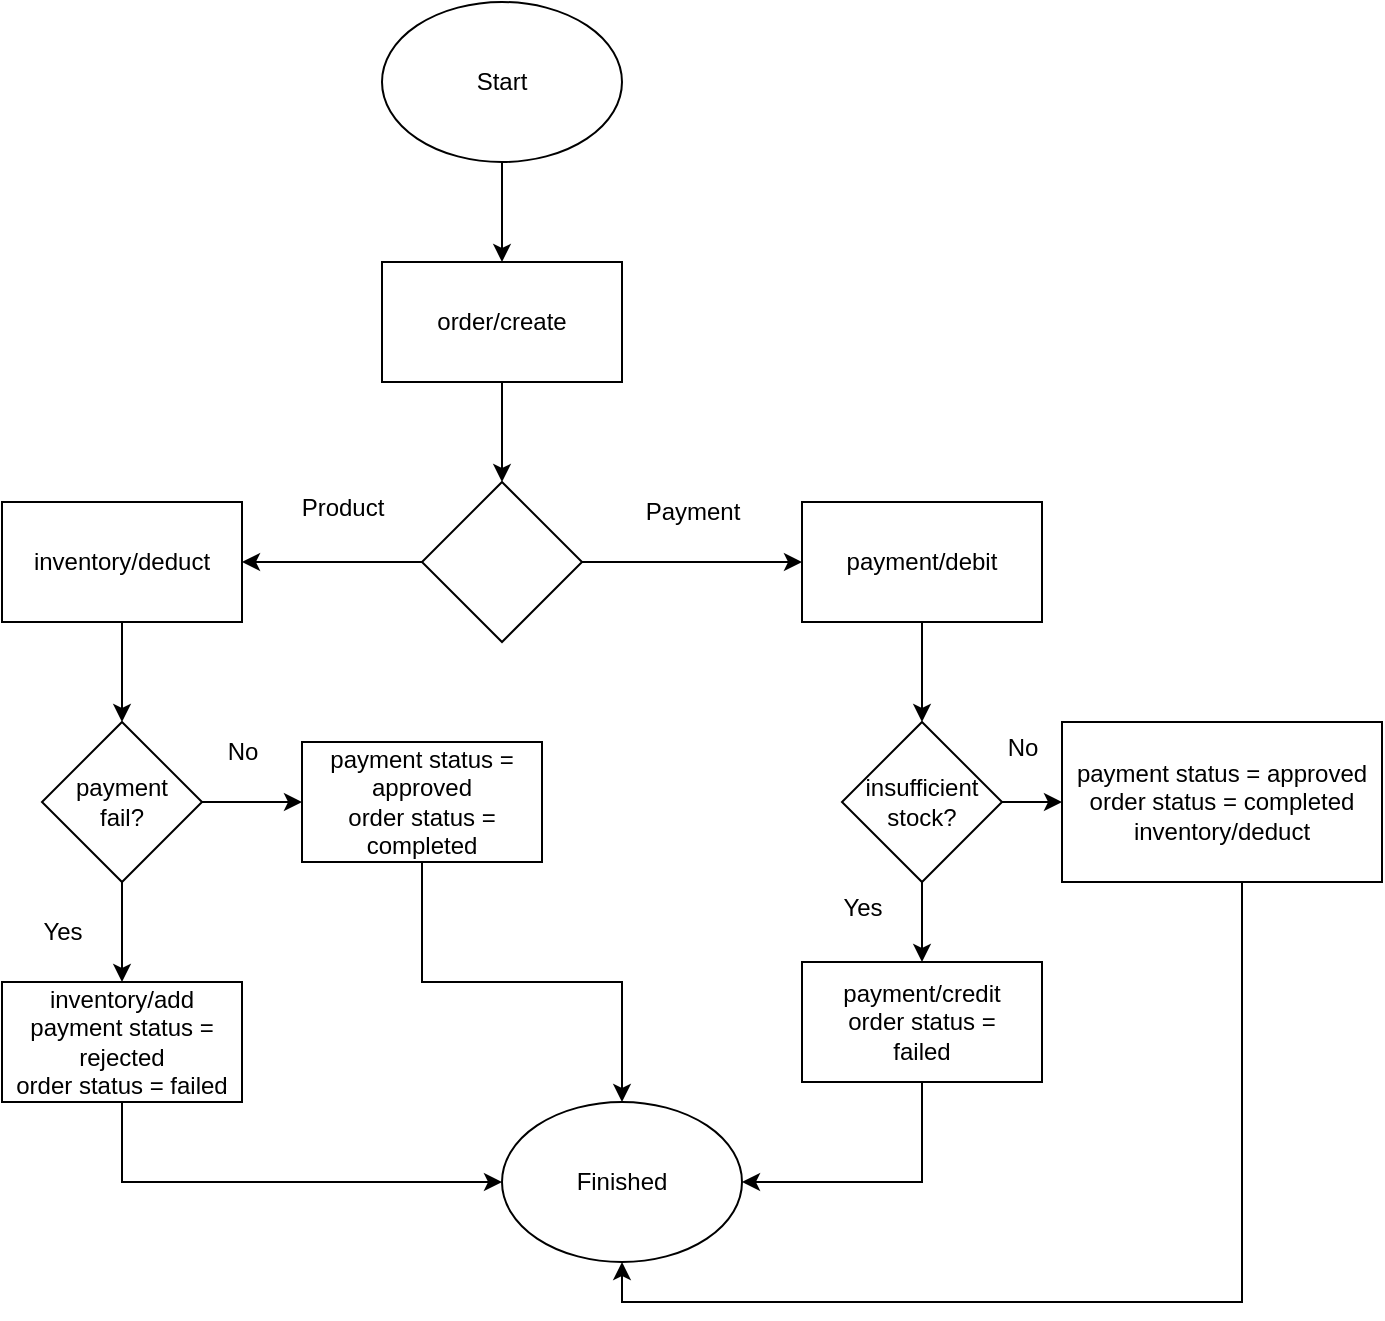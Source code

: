 <mxfile version="24.6.4" type="device" pages="3">
  <diagram name="Page-1" id="2HvOWx5k1FqLX7onf2Wl">
    <mxGraphModel dx="880" dy="470" grid="1" gridSize="10" guides="1" tooltips="1" connect="1" arrows="1" fold="1" page="1" pageScale="1" pageWidth="850" pageHeight="1100" math="0" shadow="0">
      <root>
        <mxCell id="0" />
        <mxCell id="1" parent="0" />
        <mxCell id="cPaY4lfMDlKYtE7_idHF-12" style="edgeStyle=orthogonalEdgeStyle;rounded=0;orthogonalLoop=1;jettySize=auto;html=1;" parent="1" source="cPaY4lfMDlKYtE7_idHF-1" target="cPaY4lfMDlKYtE7_idHF-4" edge="1">
          <mxGeometry relative="1" as="geometry" />
        </mxCell>
        <mxCell id="cPaY4lfMDlKYtE7_idHF-1" value="&lt;div&gt;order/create&lt;/div&gt;" style="rounded=0;whiteSpace=wrap;html=1;" parent="1" vertex="1">
          <mxGeometry x="330" y="170" width="120" height="60" as="geometry" />
        </mxCell>
        <mxCell id="cPaY4lfMDlKYtE7_idHF-11" style="edgeStyle=orthogonalEdgeStyle;rounded=0;orthogonalLoop=1;jettySize=auto;html=1;" parent="1" source="cPaY4lfMDlKYtE7_idHF-2" target="cPaY4lfMDlKYtE7_idHF-1" edge="1">
          <mxGeometry relative="1" as="geometry" />
        </mxCell>
        <mxCell id="cPaY4lfMDlKYtE7_idHF-2" value="Start" style="ellipse;whiteSpace=wrap;html=1;" parent="1" vertex="1">
          <mxGeometry x="330" y="40" width="120" height="80" as="geometry" />
        </mxCell>
        <mxCell id="cPaY4lfMDlKYtE7_idHF-6" style="edgeStyle=orthogonalEdgeStyle;rounded=0;orthogonalLoop=1;jettySize=auto;html=1;entryX=0;entryY=0.5;entryDx=0;entryDy=0;" parent="1" source="cPaY4lfMDlKYtE7_idHF-4" target="cPaY4lfMDlKYtE7_idHF-5" edge="1">
          <mxGeometry relative="1" as="geometry" />
        </mxCell>
        <mxCell id="cPaY4lfMDlKYtE7_idHF-9" style="edgeStyle=orthogonalEdgeStyle;rounded=0;orthogonalLoop=1;jettySize=auto;html=1;" parent="1" source="cPaY4lfMDlKYtE7_idHF-4" target="cPaY4lfMDlKYtE7_idHF-8" edge="1">
          <mxGeometry relative="1" as="geometry" />
        </mxCell>
        <mxCell id="cPaY4lfMDlKYtE7_idHF-4" value="" style="rhombus;whiteSpace=wrap;html=1;" parent="1" vertex="1">
          <mxGeometry x="350" y="280" width="80" height="80" as="geometry" />
        </mxCell>
        <mxCell id="cPaY4lfMDlKYtE7_idHF-19" style="edgeStyle=orthogonalEdgeStyle;rounded=0;orthogonalLoop=1;jettySize=auto;html=1;" parent="1" source="cPaY4lfMDlKYtE7_idHF-5" target="cPaY4lfMDlKYtE7_idHF-18" edge="1">
          <mxGeometry relative="1" as="geometry" />
        </mxCell>
        <mxCell id="cPaY4lfMDlKYtE7_idHF-5" value="payment/debit" style="rounded=0;whiteSpace=wrap;html=1;" parent="1" vertex="1">
          <mxGeometry x="540" y="290" width="120" height="60" as="geometry" />
        </mxCell>
        <mxCell id="cPaY4lfMDlKYtE7_idHF-7" value="Payment" style="text;html=1;align=center;verticalAlign=middle;resizable=0;points=[];autosize=1;strokeColor=none;fillColor=none;" parent="1" vertex="1">
          <mxGeometry x="450" y="280" width="70" height="30" as="geometry" />
        </mxCell>
        <mxCell id="cPaY4lfMDlKYtE7_idHF-15" style="edgeStyle=orthogonalEdgeStyle;rounded=0;orthogonalLoop=1;jettySize=auto;html=1;" parent="1" source="cPaY4lfMDlKYtE7_idHF-8" target="cPaY4lfMDlKYtE7_idHF-14" edge="1">
          <mxGeometry relative="1" as="geometry" />
        </mxCell>
        <mxCell id="cPaY4lfMDlKYtE7_idHF-8" value="inventory/deduct" style="rounded=0;whiteSpace=wrap;html=1;" parent="1" vertex="1">
          <mxGeometry x="140" y="290" width="120" height="60" as="geometry" />
        </mxCell>
        <mxCell id="cPaY4lfMDlKYtE7_idHF-10" value="Product" style="text;html=1;align=center;verticalAlign=middle;resizable=0;points=[];autosize=1;strokeColor=none;fillColor=none;" parent="1" vertex="1">
          <mxGeometry x="275" y="278" width="70" height="30" as="geometry" />
        </mxCell>
        <mxCell id="cPaY4lfMDlKYtE7_idHF-17" style="edgeStyle=orthogonalEdgeStyle;rounded=0;orthogonalLoop=1;jettySize=auto;html=1;" parent="1" source="cPaY4lfMDlKYtE7_idHF-14" target="cPaY4lfMDlKYtE7_idHF-16" edge="1">
          <mxGeometry relative="1" as="geometry" />
        </mxCell>
        <mxCell id="cPaY4lfMDlKYtE7_idHF-21" style="edgeStyle=orthogonalEdgeStyle;rounded=0;orthogonalLoop=1;jettySize=auto;html=1;" parent="1" source="cPaY4lfMDlKYtE7_idHF-14" target="cPaY4lfMDlKYtE7_idHF-20" edge="1">
          <mxGeometry relative="1" as="geometry" />
        </mxCell>
        <mxCell id="cPaY4lfMDlKYtE7_idHF-14" value="&lt;div&gt;payment&lt;/div&gt;&lt;div&gt;fail?&lt;br&gt;&lt;/div&gt;" style="rhombus;whiteSpace=wrap;html=1;" parent="1" vertex="1">
          <mxGeometry x="160" y="400" width="80" height="80" as="geometry" />
        </mxCell>
        <mxCell id="cPaY4lfMDlKYtE7_idHF-29" style="edgeStyle=orthogonalEdgeStyle;rounded=0;orthogonalLoop=1;jettySize=auto;html=1;entryX=0;entryY=0.5;entryDx=0;entryDy=0;" parent="1" source="cPaY4lfMDlKYtE7_idHF-16" target="cPaY4lfMDlKYtE7_idHF-22" edge="1">
          <mxGeometry relative="1" as="geometry">
            <Array as="points">
              <mxPoint x="200" y="630" />
            </Array>
          </mxGeometry>
        </mxCell>
        <mxCell id="cPaY4lfMDlKYtE7_idHF-16" value="&lt;div&gt;inventory/add&lt;/div&gt;&lt;div&gt;payment status = rejected&lt;/div&gt;order status = failed" style="rounded=0;whiteSpace=wrap;html=1;" parent="1" vertex="1">
          <mxGeometry x="140" y="530" width="120" height="60" as="geometry" />
        </mxCell>
        <mxCell id="cPaY4lfMDlKYtE7_idHF-26" style="edgeStyle=orthogonalEdgeStyle;rounded=0;orthogonalLoop=1;jettySize=auto;html=1;" parent="1" source="cPaY4lfMDlKYtE7_idHF-18" target="cPaY4lfMDlKYtE7_idHF-25" edge="1">
          <mxGeometry relative="1" as="geometry" />
        </mxCell>
        <mxCell id="cPaY4lfMDlKYtE7_idHF-27" style="edgeStyle=orthogonalEdgeStyle;rounded=0;orthogonalLoop=1;jettySize=auto;html=1;" parent="1" source="cPaY4lfMDlKYtE7_idHF-18" target="cPaY4lfMDlKYtE7_idHF-23" edge="1">
          <mxGeometry relative="1" as="geometry" />
        </mxCell>
        <mxCell id="cPaY4lfMDlKYtE7_idHF-18" value="&lt;div&gt;insufficient&lt;/div&gt;&lt;div&gt;stock?&lt;br&gt;&lt;/div&gt;" style="rhombus;whiteSpace=wrap;html=1;" parent="1" vertex="1">
          <mxGeometry x="560" y="400" width="80" height="80" as="geometry" />
        </mxCell>
        <mxCell id="cPaY4lfMDlKYtE7_idHF-30" style="edgeStyle=orthogonalEdgeStyle;rounded=0;orthogonalLoop=1;jettySize=auto;html=1;" parent="1" source="cPaY4lfMDlKYtE7_idHF-20" target="cPaY4lfMDlKYtE7_idHF-22" edge="1">
          <mxGeometry relative="1" as="geometry" />
        </mxCell>
        <mxCell id="cPaY4lfMDlKYtE7_idHF-20" value="&lt;div&gt;payment status = approved&lt;/div&gt;&lt;div&gt;order status = completed&lt;br&gt;&lt;/div&gt;" style="rounded=0;whiteSpace=wrap;html=1;" parent="1" vertex="1">
          <mxGeometry x="290" y="410" width="120" height="60" as="geometry" />
        </mxCell>
        <mxCell id="cPaY4lfMDlKYtE7_idHF-22" value="Finished" style="ellipse;whiteSpace=wrap;html=1;" parent="1" vertex="1">
          <mxGeometry x="390" y="590" width="120" height="80" as="geometry" />
        </mxCell>
        <mxCell id="cPaY4lfMDlKYtE7_idHF-28" style="edgeStyle=orthogonalEdgeStyle;rounded=0;orthogonalLoop=1;jettySize=auto;html=1;entryX=1;entryY=0.5;entryDx=0;entryDy=0;" parent="1" source="cPaY4lfMDlKYtE7_idHF-23" target="cPaY4lfMDlKYtE7_idHF-22" edge="1">
          <mxGeometry relative="1" as="geometry">
            <Array as="points">
              <mxPoint x="600" y="630" />
            </Array>
          </mxGeometry>
        </mxCell>
        <mxCell id="cPaY4lfMDlKYtE7_idHF-23" value="&lt;div&gt;payment/credit&lt;/div&gt;&lt;div&gt;order status = &lt;br&gt;&lt;/div&gt;failed" style="rounded=0;whiteSpace=wrap;html=1;" parent="1" vertex="1">
          <mxGeometry x="540" y="520" width="120" height="60" as="geometry" />
        </mxCell>
        <mxCell id="cPaY4lfMDlKYtE7_idHF-31" style="edgeStyle=orthogonalEdgeStyle;rounded=0;orthogonalLoop=1;jettySize=auto;html=1;entryX=0.5;entryY=1;entryDx=0;entryDy=0;" parent="1" source="cPaY4lfMDlKYtE7_idHF-25" target="cPaY4lfMDlKYtE7_idHF-22" edge="1">
          <mxGeometry relative="1" as="geometry">
            <Array as="points">
              <mxPoint x="760" y="690" />
              <mxPoint x="450" y="690" />
            </Array>
          </mxGeometry>
        </mxCell>
        <mxCell id="cPaY4lfMDlKYtE7_idHF-25" value="&lt;div&gt;payment status = approved&lt;/div&gt;&lt;div&gt;order status = completed&lt;/div&gt;&lt;div&gt;inventory/deduct&lt;br&gt;&lt;/div&gt;" style="rounded=0;whiteSpace=wrap;html=1;" parent="1" vertex="1">
          <mxGeometry x="670" y="400" width="160" height="80" as="geometry" />
        </mxCell>
        <mxCell id="cPaY4lfMDlKYtE7_idHF-32" value="No" style="text;html=1;align=center;verticalAlign=middle;resizable=0;points=[];autosize=1;strokeColor=none;fillColor=none;" parent="1" vertex="1">
          <mxGeometry x="240" y="400" width="40" height="30" as="geometry" />
        </mxCell>
        <mxCell id="cPaY4lfMDlKYtE7_idHF-33" value="Yes" style="text;html=1;align=center;verticalAlign=middle;resizable=0;points=[];autosize=1;strokeColor=none;fillColor=none;" parent="1" vertex="1">
          <mxGeometry x="150" y="490" width="40" height="30" as="geometry" />
        </mxCell>
        <mxCell id="cPaY4lfMDlKYtE7_idHF-34" value="No" style="text;html=1;align=center;verticalAlign=middle;resizable=0;points=[];autosize=1;strokeColor=none;fillColor=none;" parent="1" vertex="1">
          <mxGeometry x="630" y="398" width="40" height="30" as="geometry" />
        </mxCell>
        <mxCell id="cPaY4lfMDlKYtE7_idHF-35" value="Yes" style="text;html=1;align=center;verticalAlign=middle;resizable=0;points=[];autosize=1;strokeColor=none;fillColor=none;" parent="1" vertex="1">
          <mxGeometry x="550" y="478" width="40" height="30" as="geometry" />
        </mxCell>
      </root>
    </mxGraphModel>
  </diagram>
  <diagram id="SPzQsFFuXjtnRW4H61lM" name="Page-2">
    <mxGraphModel dx="765" dy="409" grid="1" gridSize="10" guides="1" tooltips="1" connect="1" arrows="1" fold="1" page="1" pageScale="1" pageWidth="850" pageHeight="1100" math="0" shadow="0">
      <root>
        <mxCell id="0" />
        <mxCell id="1" parent="0" />
        <mxCell id="rKN08obI6m8bwPPM7HaK-2" value="" style="rounded=0;whiteSpace=wrap;html=1;fillColor=none;" vertex="1" parent="1">
          <mxGeometry x="440" y="55" width="390" height="515" as="geometry" />
        </mxCell>
        <mxCell id="fNIOxF6P7bU3JcEo_sOE-8" value="" style="rounded=0;whiteSpace=wrap;html=1;fillColor=none;" vertex="1" parent="1">
          <mxGeometry x="10" y="170" width="290" height="100" as="geometry" />
        </mxCell>
        <mxCell id="fNIOxF6P7bU3JcEo_sOE-19" value="" style="rounded=0;whiteSpace=wrap;html=1;fillColor=none;" vertex="1" parent="1">
          <mxGeometry x="10" y="280" width="370" height="320" as="geometry" />
        </mxCell>
        <mxCell id="fNIOxF6P7bU3JcEo_sOE-12" style="edgeStyle=orthogonalEdgeStyle;rounded=0;orthogonalLoop=1;jettySize=auto;html=1;" edge="1" parent="1" source="mvwDoE5vwkyyaVweeVPd-1" target="mvwDoE5vwkyyaVweeVPd-2">
          <mxGeometry relative="1" as="geometry" />
        </mxCell>
        <mxCell id="mvwDoE5vwkyyaVweeVPd-1" value="Start" style="ellipse;whiteSpace=wrap;html=1;" vertex="1" parent="1">
          <mxGeometry x="60" y="70" width="120" height="80" as="geometry" />
        </mxCell>
        <mxCell id="fNIOxF6P7bU3JcEo_sOE-13" style="edgeStyle=orthogonalEdgeStyle;rounded=0;orthogonalLoop=1;jettySize=auto;html=1;" edge="1" parent="1" source="mvwDoE5vwkyyaVweeVPd-2" target="fNIOxF6P7bU3JcEo_sOE-1">
          <mxGeometry relative="1" as="geometry" />
        </mxCell>
        <mxCell id="fNIOxF6P7bU3JcEo_sOE-14" style="edgeStyle=orthogonalEdgeStyle;rounded=0;orthogonalLoop=1;jettySize=auto;html=1;" edge="1" parent="1" source="fNIOxF6P7bU3JcEo_sOE-1" target="fNIOxF6P7bU3JcEo_sOE-4">
          <mxGeometry relative="1" as="geometry" />
        </mxCell>
        <mxCell id="fNIOxF6P7bU3JcEo_sOE-15" style="edgeStyle=orthogonalEdgeStyle;rounded=0;orthogonalLoop=1;jettySize=auto;html=1;" edge="1" parent="1" source="fNIOxF6P7bU3JcEo_sOE-1" target="fNIOxF6P7bU3JcEo_sOE-3">
          <mxGeometry relative="1" as="geometry" />
        </mxCell>
        <mxCell id="fNIOxF6P7bU3JcEo_sOE-1" value="&lt;div&gt;Ordered Item Qty &amp;gt;&lt;/div&gt;&lt;div&gt;Product Stock&lt;br&gt;&lt;/div&gt;" style="rhombus;whiteSpace=wrap;html=1;" vertex="1" parent="1">
          <mxGeometry x="40" y="300" width="160" height="90" as="geometry" />
        </mxCell>
        <mxCell id="fNIOxF6P7bU3JcEo_sOE-22" style="edgeStyle=orthogonalEdgeStyle;rounded=0;orthogonalLoop=1;jettySize=auto;html=1;entryX=0;entryY=0.5;entryDx=0;entryDy=0;" edge="1" parent="1" source="fNIOxF6P7bU3JcEo_sOE-2" target="fNIOxF6P7bU3JcEo_sOE-5">
          <mxGeometry relative="1" as="geometry" />
        </mxCell>
        <mxCell id="fNIOxF6P7bU3JcEo_sOE-2" value="Set ordered product status = OK" style="rounded=0;whiteSpace=wrap;html=1;" vertex="1" parent="1">
          <mxGeometry x="60" y="520" width="120" height="60" as="geometry" />
        </mxCell>
        <mxCell id="fNIOxF6P7bU3JcEo_sOE-21" style="edgeStyle=orthogonalEdgeStyle;rounded=0;orthogonalLoop=1;jettySize=auto;html=1;" edge="1" parent="1" source="fNIOxF6P7bU3JcEo_sOE-3" target="fNIOxF6P7bU3JcEo_sOE-5">
          <mxGeometry relative="1" as="geometry" />
        </mxCell>
        <mxCell id="fNIOxF6P7bU3JcEo_sOE-3" value="Set ordered product status = Out of Stock" style="rounded=0;whiteSpace=wrap;html=1;" vertex="1" parent="1">
          <mxGeometry x="250" y="315" width="120" height="60" as="geometry" />
        </mxCell>
        <mxCell id="fNIOxF6P7bU3JcEo_sOE-16" style="edgeStyle=orthogonalEdgeStyle;rounded=0;orthogonalLoop=1;jettySize=auto;html=1;" edge="1" parent="1" source="fNIOxF6P7bU3JcEo_sOE-4" target="fNIOxF6P7bU3JcEo_sOE-2">
          <mxGeometry relative="1" as="geometry" />
        </mxCell>
        <mxCell id="fNIOxF6P7bU3JcEo_sOE-4" value="Deduct Product Stock" style="rounded=0;whiteSpace=wrap;html=1;" vertex="1" parent="1">
          <mxGeometry x="60" y="420" width="120" height="60" as="geometry" />
        </mxCell>
        <mxCell id="fNIOxF6P7bU3JcEo_sOE-5" value="A" style="ellipse;whiteSpace=wrap;html=1;aspect=fixed;" vertex="1" parent="1">
          <mxGeometry x="285" y="525" width="50" height="50" as="geometry" />
        </mxCell>
        <mxCell id="fNIOxF6P7bU3JcEo_sOE-24" style="edgeStyle=orthogonalEdgeStyle;rounded=0;orthogonalLoop=1;jettySize=auto;html=1;entryX=0;entryY=0.5;entryDx=0;entryDy=0;" edge="1" parent="1" source="fNIOxF6P7bU3JcEo_sOE-6" target="fNIOxF6P7bU3JcEo_sOE-23">
          <mxGeometry relative="1" as="geometry" />
        </mxCell>
        <mxCell id="fNIOxF6P7bU3JcEo_sOE-6" value="A" style="ellipse;whiteSpace=wrap;html=1;aspect=fixed;" vertex="1" parent="1">
          <mxGeometry x="450" y="80" width="50" height="50" as="geometry" />
        </mxCell>
        <mxCell id="fNIOxF6P7bU3JcEo_sOE-9" value="Order Service" style="text;html=1;align=center;verticalAlign=middle;resizable=0;points=[];autosize=1;strokeColor=none;fillColor=none;" vertex="1" parent="1">
          <mxGeometry x="200" y="170" width="100" height="30" as="geometry" />
        </mxCell>
        <mxCell id="mvwDoE5vwkyyaVweeVPd-2" value="&lt;div&gt;Order Create&lt;/div&gt;" style="rounded=0;whiteSpace=wrap;html=1;" vertex="1" parent="1">
          <mxGeometry x="60" y="190" width="120" height="60" as="geometry" />
        </mxCell>
        <mxCell id="fNIOxF6P7bU3JcEo_sOE-20" value="Product Service" style="text;html=1;align=center;verticalAlign=middle;resizable=0;points=[];autosize=1;strokeColor=none;fillColor=none;" vertex="1" parent="1">
          <mxGeometry x="270" y="280" width="110" height="30" as="geometry" />
        </mxCell>
        <mxCell id="fNIOxF6P7bU3JcEo_sOE-26" style="edgeStyle=orthogonalEdgeStyle;rounded=0;orthogonalLoop=1;jettySize=auto;html=1;" edge="1" parent="1" source="fNIOxF6P7bU3JcEo_sOE-23" target="fNIOxF6P7bU3JcEo_sOE-25">
          <mxGeometry relative="1" as="geometry" />
        </mxCell>
        <mxCell id="fNIOxF6P7bU3JcEo_sOE-23" value="All ordered product status = OK?" style="rhombus;whiteSpace=wrap;html=1;" vertex="1" parent="1">
          <mxGeometry x="550" y="65" width="130" height="80" as="geometry" />
        </mxCell>
        <mxCell id="fNIOxF6P7bU3JcEo_sOE-29" style="edgeStyle=orthogonalEdgeStyle;rounded=0;orthogonalLoop=1;jettySize=auto;html=1;" edge="1" parent="1" source="fNIOxF6P7bU3JcEo_sOE-25" target="fNIOxF6P7bU3JcEo_sOE-27">
          <mxGeometry relative="1" as="geometry" />
        </mxCell>
        <mxCell id="fNIOxF6P7bU3JcEo_sOE-25" value="Create Transaction" style="rounded=0;whiteSpace=wrap;html=1;" vertex="1" parent="1">
          <mxGeometry x="555" y="180" width="120" height="60" as="geometry" />
        </mxCell>
        <mxCell id="rKN08obI6m8bwPPM7HaK-6" style="edgeStyle=orthogonalEdgeStyle;rounded=0;orthogonalLoop=1;jettySize=auto;html=1;" edge="1" parent="1" source="fNIOxF6P7bU3JcEo_sOE-27" target="fNIOxF6P7bU3JcEo_sOE-31">
          <mxGeometry relative="1" as="geometry" />
        </mxCell>
        <mxCell id="fNIOxF6P7bU3JcEo_sOE-27" value="Set Transacton status to Pending" style="rounded=0;whiteSpace=wrap;html=1;" vertex="1" parent="1">
          <mxGeometry x="555" y="280" width="120" height="60" as="geometry" />
        </mxCell>
        <mxCell id="rKN08obI6m8bwPPM7HaK-7" style="edgeStyle=orthogonalEdgeStyle;rounded=0;orthogonalLoop=1;jettySize=auto;html=1;entryX=0.5;entryY=0;entryDx=0;entryDy=0;" edge="1" parent="1" source="fNIOxF6P7bU3JcEo_sOE-31" target="fNIOxF6P7bU3JcEo_sOE-38">
          <mxGeometry relative="1" as="geometry" />
        </mxCell>
        <mxCell id="rKN08obI6m8bwPPM7HaK-8" style="edgeStyle=orthogonalEdgeStyle;rounded=0;orthogonalLoop=1;jettySize=auto;html=1;" edge="1" parent="1" source="fNIOxF6P7bU3JcEo_sOE-31" target="fNIOxF6P7bU3JcEo_sOE-40">
          <mxGeometry relative="1" as="geometry" />
        </mxCell>
        <mxCell id="fNIOxF6P7bU3JcEo_sOE-31" value="Customer Balance &amp;lt; Order Total Amount" style="rhombus;whiteSpace=wrap;html=1;" vertex="1" parent="1">
          <mxGeometry x="532.5" y="380" width="165" height="80" as="geometry" />
        </mxCell>
        <mxCell id="fNIOxF6P7bU3JcEo_sOE-38" value="" style="verticalLabelPosition=bottom;verticalAlign=top;html=1;shape=offPageConnector;rounded=0;size=0.5;" vertex="1" parent="1">
          <mxGeometry x="585" y="490" width="60" height="60" as="geometry" />
        </mxCell>
        <mxCell id="fNIOxF6P7bU3JcEo_sOE-39" value="C" style="text;html=1;align=center;verticalAlign=middle;resizable=0;points=[];autosize=1;strokeColor=none;fillColor=none;" vertex="1" parent="1">
          <mxGeometry x="600" y="500" width="30" height="30" as="geometry" />
        </mxCell>
        <mxCell id="fNIOxF6P7bU3JcEo_sOE-40" value="" style="verticalLabelPosition=bottom;verticalAlign=top;html=1;shape=offPageConnector;rounded=0;size=0.5;" vertex="1" parent="1">
          <mxGeometry x="750" y="390" width="60" height="60" as="geometry" />
        </mxCell>
        <mxCell id="fNIOxF6P7bU3JcEo_sOE-41" value="B" style="text;html=1;align=center;verticalAlign=middle;resizable=0;points=[];autosize=1;strokeColor=none;fillColor=none;" vertex="1" parent="1">
          <mxGeometry x="765" y="400" width="30" height="30" as="geometry" />
        </mxCell>
        <mxCell id="rKN08obI6m8bwPPM7HaK-3" value="Orchestration Service" style="text;html=1;align=center;verticalAlign=middle;resizable=0;points=[];autosize=1;strokeColor=none;fillColor=none;" vertex="1" parent="1">
          <mxGeometry x="690" y="55" width="140" height="30" as="geometry" />
        </mxCell>
        <mxCell id="rKN08obI6m8bwPPM7HaK-4" value="Yes" style="text;html=1;align=center;verticalAlign=middle;resizable=0;points=[];autosize=1;strokeColor=none;fillColor=none;" vertex="1" parent="1">
          <mxGeometry x="200" y="310" width="40" height="30" as="geometry" />
        </mxCell>
        <mxCell id="rKN08obI6m8bwPPM7HaK-5" value="No" style="text;html=1;align=center;verticalAlign=middle;resizable=0;points=[];autosize=1;strokeColor=none;fillColor=none;" vertex="1" parent="1">
          <mxGeometry x="130" y="380" width="40" height="30" as="geometry" />
        </mxCell>
        <mxCell id="rKN08obI6m8bwPPM7HaK-10" value="Yes" style="text;html=1;align=center;verticalAlign=middle;resizable=0;points=[];autosize=1;strokeColor=none;fillColor=none;" vertex="1" parent="1">
          <mxGeometry x="620" y="460" width="40" height="30" as="geometry" />
        </mxCell>
        <mxCell id="jj_TAU6kvc8UO6ss9Wob-1" value="No" style="text;html=1;align=center;verticalAlign=middle;resizable=0;points=[];autosize=1;strokeColor=none;fillColor=none;" vertex="1" parent="1">
          <mxGeometry x="700" y="390" width="40" height="30" as="geometry" />
        </mxCell>
      </root>
    </mxGraphModel>
  </diagram>
  <diagram id="qUzOGztxFZSCCSvkH2om" name="Page-3">
    <mxGraphModel dx="1035" dy="553" grid="1" gridSize="10" guides="1" tooltips="1" connect="1" arrows="1" fold="1" page="1" pageScale="1" pageWidth="850" pageHeight="1100" math="0" shadow="0">
      <root>
        <mxCell id="0" />
        <mxCell id="1" parent="0" />
        <mxCell id="y4feXtWBTgimZ0Ua_jFY-2" style="edgeStyle=orthogonalEdgeStyle;rounded=0;orthogonalLoop=1;jettySize=auto;html=1;" edge="1" parent="1" source="6tVd5bsrtarRVGy0P0W8-1" target="6tVd5bsrtarRVGy0P0W8-3">
          <mxGeometry relative="1" as="geometry" />
        </mxCell>
        <mxCell id="6tVd5bsrtarRVGy0P0W8-1" value="" style="verticalLabelPosition=bottom;verticalAlign=top;html=1;shape=offPageConnector;rounded=0;size=0.5;" vertex="1" parent="1">
          <mxGeometry x="60" y="45" width="60" height="60" as="geometry" />
        </mxCell>
        <mxCell id="6tVd5bsrtarRVGy0P0W8-2" value="B" style="text;html=1;align=center;verticalAlign=middle;resizable=0;points=[];autosize=1;strokeColor=none;fillColor=none;" vertex="1" parent="1">
          <mxGeometry x="75" y="54" width="30" height="30" as="geometry" />
        </mxCell>
        <mxCell id="y4feXtWBTgimZ0Ua_jFY-3" style="edgeStyle=orthogonalEdgeStyle;rounded=0;orthogonalLoop=1;jettySize=auto;html=1;entryX=0.5;entryY=0;entryDx=0;entryDy=0;" edge="1" parent="1" source="6tVd5bsrtarRVGy0P0W8-3" target="dOyFDt9BBugDiYIg5t76-1">
          <mxGeometry relative="1" as="geometry" />
        </mxCell>
        <mxCell id="6tVd5bsrtarRVGy0P0W8-3" value="Update customer balance" style="rounded=0;whiteSpace=wrap;html=1;" vertex="1" parent="1">
          <mxGeometry x="180" y="45" width="120" height="60" as="geometry" />
        </mxCell>
        <mxCell id="y4feXtWBTgimZ0Ua_jFY-4" style="edgeStyle=orthogonalEdgeStyle;rounded=0;orthogonalLoop=1;jettySize=auto;html=1;" edge="1" parent="1" source="dOyFDt9BBugDiYIg5t76-1" target="dOyFDt9BBugDiYIg5t76-2">
          <mxGeometry relative="1" as="geometry" />
        </mxCell>
        <mxCell id="dOyFDt9BBugDiYIg5t76-1" value="Set Transaction Status to Approved" style="rounded=0;whiteSpace=wrap;html=1;" vertex="1" parent="1">
          <mxGeometry x="180" y="150" width="120" height="60" as="geometry" />
        </mxCell>
        <mxCell id="qljQrMCczhnPdwoA4WVI-2" style="edgeStyle=orthogonalEdgeStyle;rounded=0;orthogonalLoop=1;jettySize=auto;html=1;entryX=0;entryY=0.5;entryDx=0;entryDy=0;" edge="1" parent="1" source="dOyFDt9BBugDiYIg5t76-2" target="qljQrMCczhnPdwoA4WVI-1">
          <mxGeometry relative="1" as="geometry">
            <Array as="points">
              <mxPoint x="240" y="440" />
            </Array>
          </mxGeometry>
        </mxCell>
        <mxCell id="dOyFDt9BBugDiYIg5t76-2" value="Set Order Status to Completed" style="rounded=0;whiteSpace=wrap;html=1;" vertex="1" parent="1">
          <mxGeometry x="180" y="260" width="120" height="60" as="geometry" />
        </mxCell>
        <mxCell id="y4feXtWBTgimZ0Ua_jFY-5" style="edgeStyle=orthogonalEdgeStyle;rounded=0;orthogonalLoop=1;jettySize=auto;html=1;" edge="1" parent="1" source="dOyFDt9BBugDiYIg5t76-3" target="dOyFDt9BBugDiYIg5t76-5">
          <mxGeometry relative="1" as="geometry" />
        </mxCell>
        <mxCell id="dOyFDt9BBugDiYIg5t76-3" value="" style="verticalLabelPosition=bottom;verticalAlign=top;html=1;shape=offPageConnector;rounded=0;size=0.5;" vertex="1" parent="1">
          <mxGeometry x="460" y="45" width="60" height="60" as="geometry" />
        </mxCell>
        <mxCell id="dOyFDt9BBugDiYIg5t76-4" value="C" style="text;html=1;align=center;verticalAlign=middle;resizable=0;points=[];autosize=1;strokeColor=none;fillColor=none;" vertex="1" parent="1">
          <mxGeometry x="475" y="55" width="30" height="30" as="geometry" />
        </mxCell>
        <mxCell id="y4feXtWBTgimZ0Ua_jFY-6" style="edgeStyle=orthogonalEdgeStyle;rounded=0;orthogonalLoop=1;jettySize=auto;html=1;entryX=0.5;entryY=0;entryDx=0;entryDy=0;" edge="1" parent="1" source="dOyFDt9BBugDiYIg5t76-5" target="dOyFDt9BBugDiYIg5t76-6">
          <mxGeometry relative="1" as="geometry" />
        </mxCell>
        <mxCell id="dOyFDt9BBugDiYIg5t76-5" value="Set Transaction Status to Rejected" style="rounded=0;whiteSpace=wrap;html=1;" vertex="1" parent="1">
          <mxGeometry x="580" y="45" width="120" height="60" as="geometry" />
        </mxCell>
        <mxCell id="y4feXtWBTgimZ0Ua_jFY-7" style="edgeStyle=orthogonalEdgeStyle;rounded=0;orthogonalLoop=1;jettySize=auto;html=1;" edge="1" parent="1" source="dOyFDt9BBugDiYIg5t76-6" target="dOyFDt9BBugDiYIg5t76-7">
          <mxGeometry relative="1" as="geometry" />
        </mxCell>
        <mxCell id="dOyFDt9BBugDiYIg5t76-6" value="Rollback/Re-add Product Stock" style="rounded=0;whiteSpace=wrap;html=1;" vertex="1" parent="1">
          <mxGeometry x="580" y="150" width="120" height="60" as="geometry" />
        </mxCell>
        <mxCell id="qljQrMCczhnPdwoA4WVI-3" style="edgeStyle=orthogonalEdgeStyle;rounded=0;orthogonalLoop=1;jettySize=auto;html=1;entryX=1;entryY=0.5;entryDx=0;entryDy=0;" edge="1" parent="1" source="dOyFDt9BBugDiYIg5t76-7" target="qljQrMCczhnPdwoA4WVI-1">
          <mxGeometry relative="1" as="geometry">
            <Array as="points">
              <mxPoint x="640" y="440" />
            </Array>
          </mxGeometry>
        </mxCell>
        <mxCell id="dOyFDt9BBugDiYIg5t76-7" value="Set Order Status to Failed" style="rounded=0;whiteSpace=wrap;html=1;" vertex="1" parent="1">
          <mxGeometry x="580" y="260" width="120" height="60" as="geometry" />
        </mxCell>
        <mxCell id="qljQrMCczhnPdwoA4WVI-1" value="Finish" style="ellipse;whiteSpace=wrap;html=1;" vertex="1" parent="1">
          <mxGeometry x="365" y="400" width="120" height="80" as="geometry" />
        </mxCell>
      </root>
    </mxGraphModel>
  </diagram>
</mxfile>
